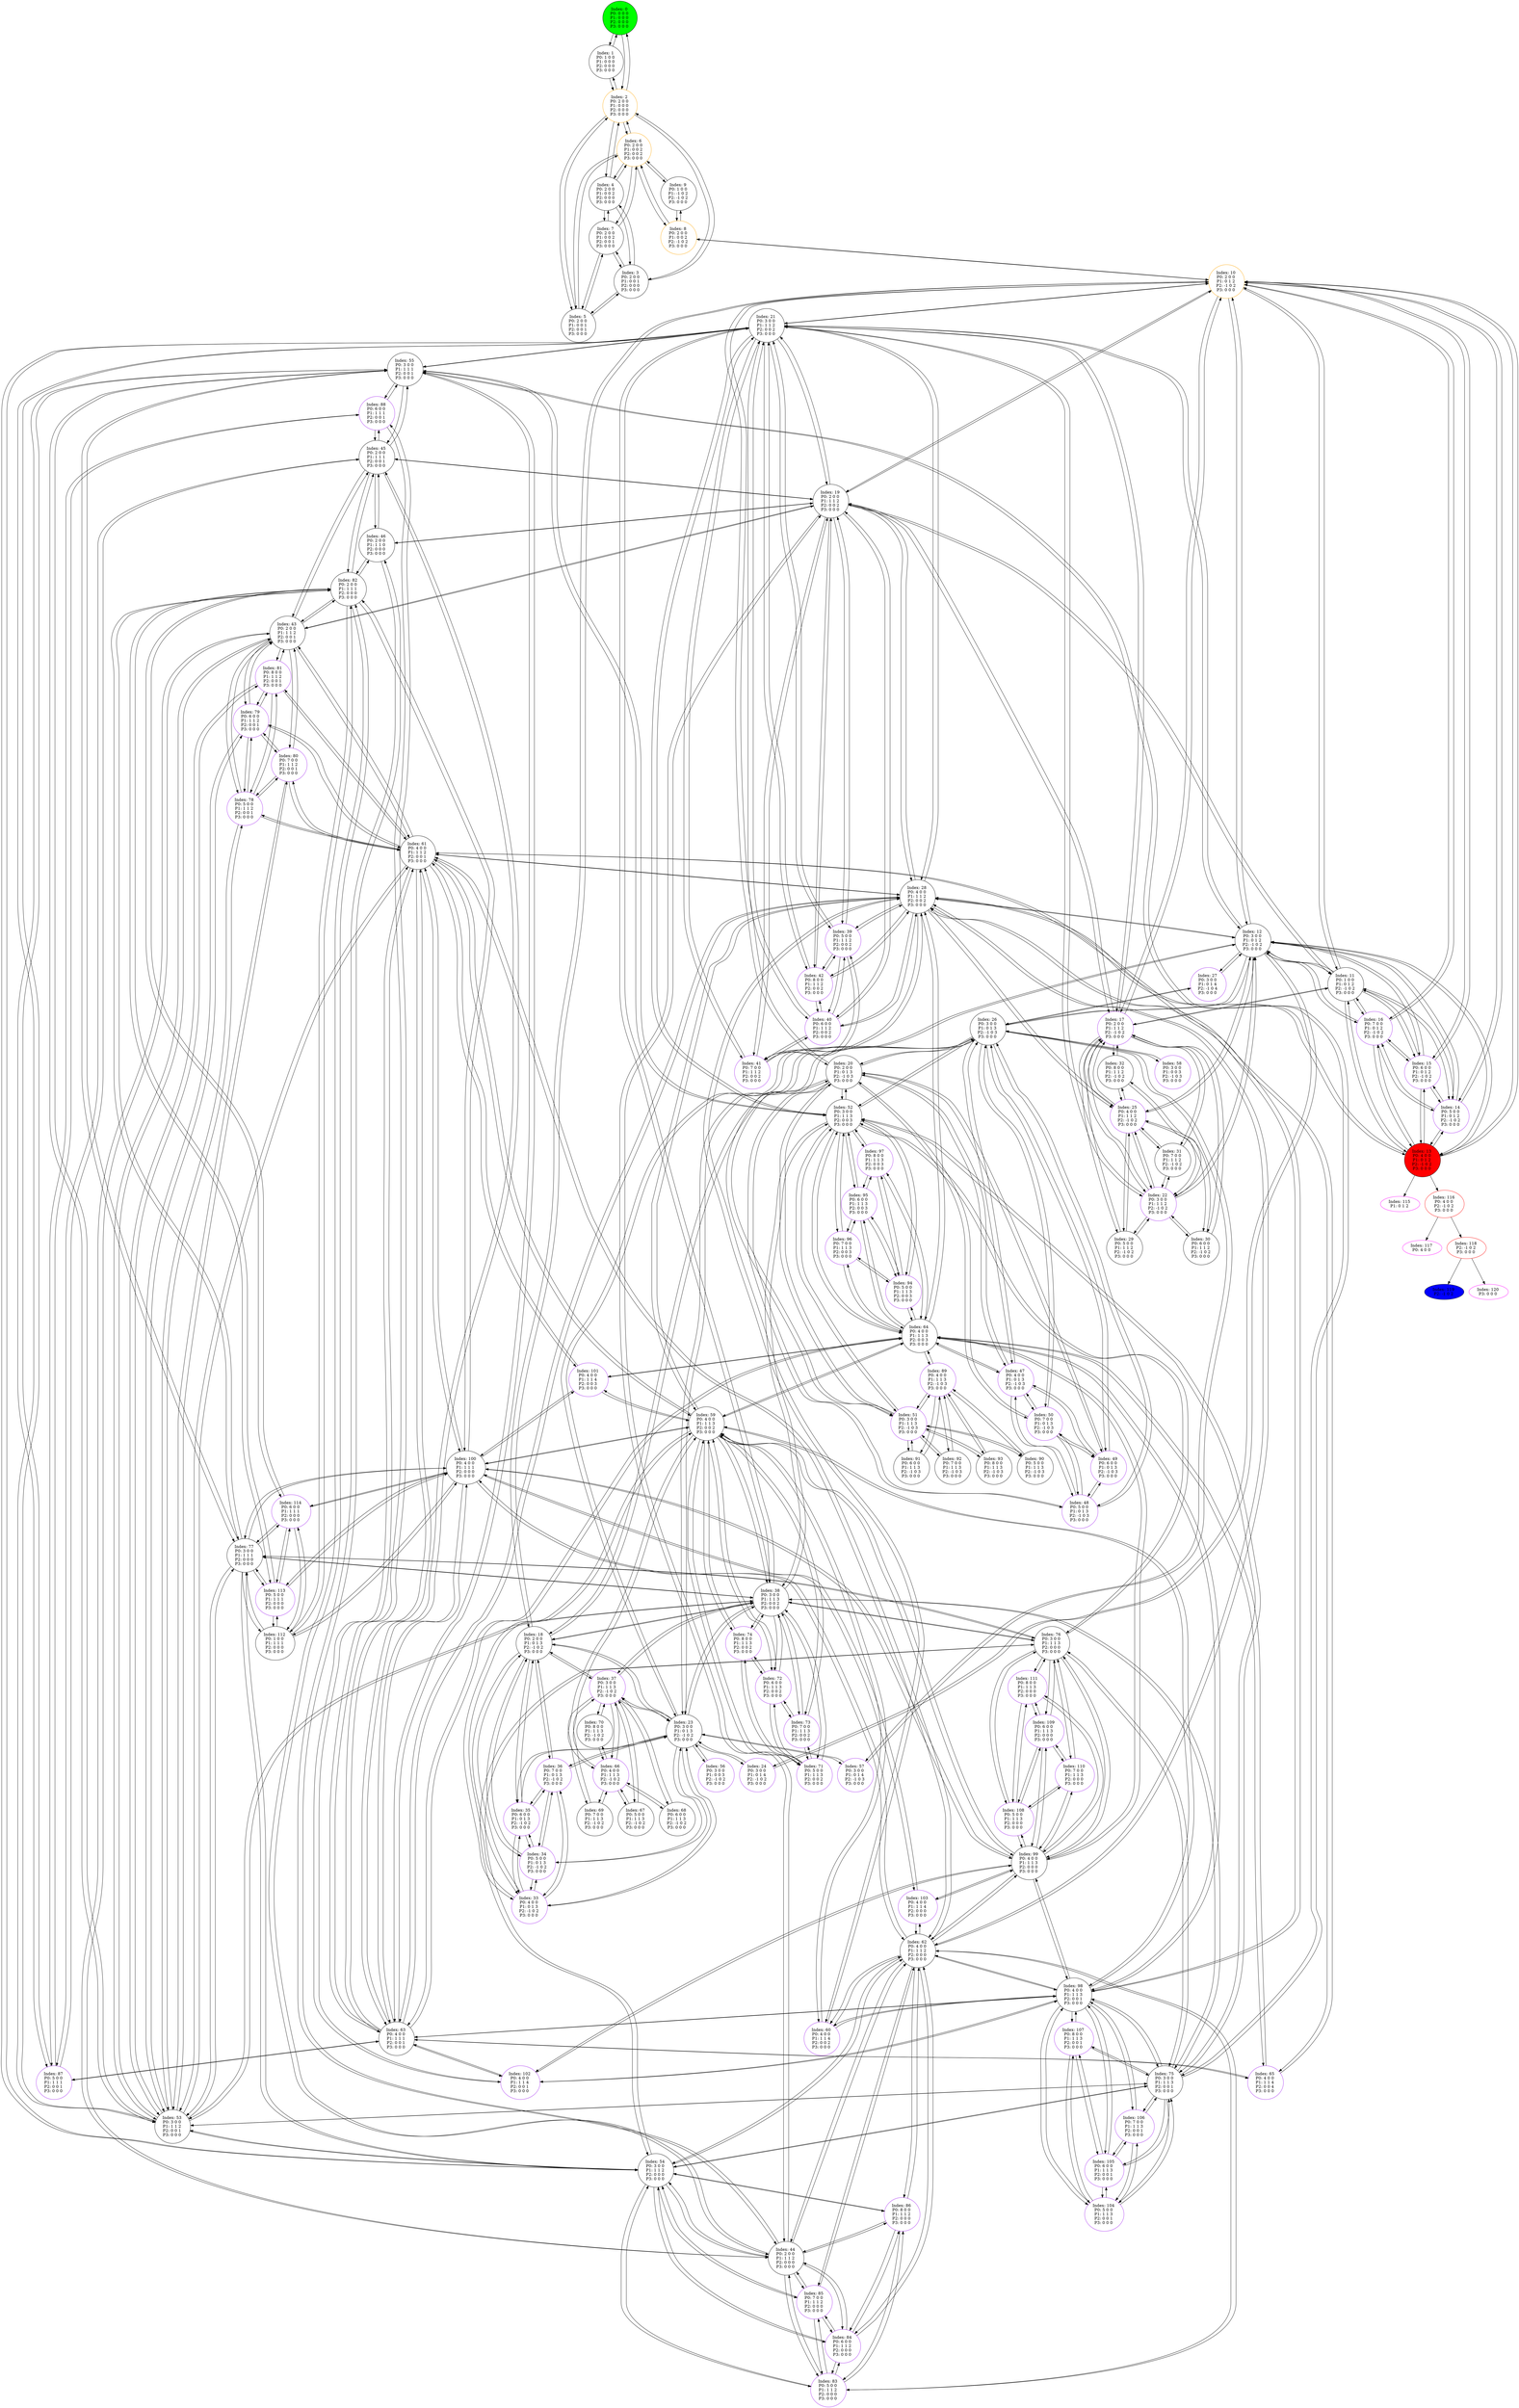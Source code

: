 digraph G {
color = "black"
0[label = "Index: 0 
P0: 0 0 0 
P1: 0 0 0 
P2: 0 0 0 
P3: 0 0 0 
", style="filled", fillcolor = "green"]
1[label = "Index: 1 
P0: 1 0 0 
P1: 0 0 0 
P2: 0 0 0 
P3: 0 0 0 
"]
2[label = "Index: 2 
P0: 2 0 0 
P1: 0 0 0 
P2: 0 0 0 
P3: 0 0 0 
", color = "orange"]
3[label = "Index: 3 
P0: 2 0 0 
P1: 0 0 1 
P2: 0 0 0 
P3: 0 0 0 
"]
4[label = "Index: 4 
P0: 2 0 0 
P1: 0 0 2 
P2: 0 0 0 
P3: 0 0 0 
"]
5[label = "Index: 5 
P0: 2 0 0 
P1: 0 0 1 
P2: 0 0 1 
P3: 0 0 0 
"]
6[label = "Index: 6 
P0: 2 0 0 
P1: 0 0 2 
P2: 0 0 2 
P3: 0 0 0 
", color = "orange"]
7[label = "Index: 7 
P0: 2 0 0 
P1: 0 0 2 
P2: 0 0 1 
P3: 0 0 0 
"]
8[label = "Index: 8 
P0: 2 0 0 
P1: 0 0 2 
P2: -1 0 2 
P3: 0 0 0 
", color = "orange"]
9[label = "Index: 9 
P0: 1 0 0 
P1: -1 0 2 
P2: -1 0 2 
P3: 0 0 0 
"]
10[label = "Index: 10 
P0: 2 0 0 
P1: 0 1 2 
P2: -1 0 2 
P3: 0 0 0 
", color = "orange"]
11[label = "Index: 11 
P0: 1 0 0 
P1: 0 1 2 
P2: -1 0 2 
P3: 0 0 0 
"]
12[label = "Index: 12 
P0: 3 0 0 
P1: 0 1 2 
P2: -1 0 2 
P3: 0 0 0 
"]
13[label = "Index: 13 
P0: 4 0 0 
P1: 0 1 2 
P2: -1 0 2 
P3: 0 0 0 
", style="filled", fillcolor = "red"]
14[label = "Index: 14 
P0: 5 0 0 
P1: 0 1 2 
P2: -1 0 2 
P3: 0 0 0 
", color = "purple"]
15[label = "Index: 15 
P0: 6 0 0 
P1: 0 1 2 
P2: -1 0 2 
P3: 0 0 0 
", color = "purple"]
16[label = "Index: 16 
P0: 7 0 0 
P1: 0 1 2 
P2: -1 0 2 
P3: 0 0 0 
", color = "purple"]
17[label = "Index: 17 
P0: 2 0 0 
P1: 1 1 2 
P2: -1 0 2 
P3: 0 0 0 
", color = "purple"]
18[label = "Index: 18 
P0: 2 0 0 
P1: 0 1 3 
P2: -1 0 2 
P3: 0 0 0 
"]
19[label = "Index: 19 
P0: 2 0 0 
P1: 1 1 2 
P2: 0 0 2 
P3: 0 0 0 
"]
20[label = "Index: 20 
P0: 2 0 0 
P1: 0 1 3 
P2: -1 0 3 
P3: 0 0 0 
"]
21[label = "Index: 21 
P0: 3 0 0 
P1: 1 1 2 
P2: 0 0 2 
P3: 0 0 0 
"]
22[label = "Index: 22 
P0: 3 0 0 
P1: 1 1 2 
P2: -1 0 2 
P3: 0 0 0 
", color = "purple"]
23[label = "Index: 23 
P0: 3 0 0 
P1: 0 1 3 
P2: -1 0 2 
P3: 0 0 0 
"]
24[label = "Index: 24 
P0: 3 0 0 
P1: 0 1 4 
P2: -1 0 2 
P3: 0 0 0 
", color = "purple"]
25[label = "Index: 25 
P0: 4 0 0 
P1: 1 1 2 
P2: -1 0 2 
P3: 0 0 0 
", color = "purple"]
26[label = "Index: 26 
P0: 3 0 0 
P1: 0 1 3 
P2: -1 0 3 
P3: 0 0 0 
"]
27[label = "Index: 27 
P0: 3 0 0 
P1: 0 1 4 
P2: -1 0 4 
P3: 0 0 0 
", color = "purple"]
28[label = "Index: 28 
P0: 4 0 0 
P1: 1 1 2 
P2: 0 0 2 
P3: 0 0 0 
"]
29[label = "Index: 29 
P0: 5 0 0 
P1: 1 1 2 
P2: -1 0 2 
P3: 0 0 0 
"]
30[label = "Index: 30 
P0: 6 0 0 
P1: 1 1 2 
P2: -1 0 2 
P3: 0 0 0 
"]
31[label = "Index: 31 
P0: 7 0 0 
P1: 1 1 2 
P2: -1 0 2 
P3: 0 0 0 
"]
32[label = "Index: 32 
P0: 8 0 0 
P1: 1 1 2 
P2: -1 0 2 
P3: 0 0 0 
"]
33[label = "Index: 33 
P0: 4 0 0 
P1: 0 1 3 
P2: -1 0 2 
P3: 0 0 0 
", color = "purple"]
34[label = "Index: 34 
P0: 5 0 0 
P1: 0 1 3 
P2: -1 0 2 
P3: 0 0 0 
", color = "purple"]
35[label = "Index: 35 
P0: 6 0 0 
P1: 0 1 3 
P2: -1 0 2 
P3: 0 0 0 
", color = "purple"]
36[label = "Index: 36 
P0: 7 0 0 
P1: 0 1 3 
P2: -1 0 2 
P3: 0 0 0 
", color = "purple"]
37[label = "Index: 37 
P0: 3 0 0 
P1: 1 1 3 
P2: -1 0 2 
P3: 0 0 0 
", color = "purple"]
38[label = "Index: 38 
P0: 3 0 0 
P1: 1 1 3 
P2: 0 0 2 
P3: 0 0 0 
"]
39[label = "Index: 39 
P0: 5 0 0 
P1: 1 1 2 
P2: 0 0 2 
P3: 0 0 0 
", color = "purple"]
40[label = "Index: 40 
P0: 6 0 0 
P1: 1 1 2 
P2: 0 0 2 
P3: 0 0 0 
", color = "purple"]
41[label = "Index: 41 
P0: 7 0 0 
P1: 1 1 2 
P2: 0 0 2 
P3: 0 0 0 
", color = "purple"]
42[label = "Index: 42 
P0: 8 0 0 
P1: 1 1 2 
P2: 0 0 2 
P3: 0 0 0 
", color = "purple"]
43[label = "Index: 43 
P0: 2 0 0 
P1: 1 1 2 
P2: 0 0 1 
P3: 0 0 0 
"]
44[label = "Index: 44 
P0: 2 0 0 
P1: 1 1 2 
P2: 0 0 0 
P3: 0 0 0 
"]
45[label = "Index: 45 
P0: 2 0 0 
P1: 1 1 1 
P2: 0 0 1 
P3: 0 0 0 
"]
46[label = "Index: 46 
P0: 2 0 0 
P1: 1 1 0 
P2: 0 0 0 
P3: 0 0 0 
"]
47[label = "Index: 47 
P0: 4 0 0 
P1: 0 1 3 
P2: -1 0 3 
P3: 0 0 0 
", color = "purple"]
48[label = "Index: 48 
P0: 5 0 0 
P1: 0 1 3 
P2: -1 0 3 
P3: 0 0 0 
", color = "purple"]
49[label = "Index: 49 
P0: 6 0 0 
P1: 0 1 3 
P2: -1 0 3 
P3: 0 0 0 
", color = "purple"]
50[label = "Index: 50 
P0: 7 0 0 
P1: 0 1 3 
P2: -1 0 3 
P3: 0 0 0 
", color = "purple"]
51[label = "Index: 51 
P0: 3 0 0 
P1: 1 1 3 
P2: -1 0 3 
P3: 0 0 0 
", color = "purple"]
52[label = "Index: 52 
P0: 3 0 0 
P1: 1 1 3 
P2: 0 0 3 
P3: 0 0 0 
"]
53[label = "Index: 53 
P0: 3 0 0 
P1: 1 1 2 
P2: 0 0 1 
P3: 0 0 0 
"]
54[label = "Index: 54 
P0: 3 0 0 
P1: 1 1 2 
P2: 0 0 0 
P3: 0 0 0 
"]
55[label = "Index: 55 
P0: 3 0 0 
P1: 1 1 1 
P2: 0 0 1 
P3: 0 0 0 
"]
56[label = "Index: 56 
P0: 3 0 0 
P1: 0 0 3 
P2: -1 0 2 
P3: 0 0 0 
", color = "purple"]
57[label = "Index: 57 
P0: 3 0 0 
P1: 0 1 4 
P2: -1 0 3 
P3: 0 0 0 
", color = "purple"]
58[label = "Index: 58 
P0: 3 0 0 
P1: 0 0 3 
P2: -1 0 3 
P3: 0 0 0 
", color = "purple"]
59[label = "Index: 59 
P0: 4 0 0 
P1: 1 1 3 
P2: 0 0 2 
P3: 0 0 0 
"]
60[label = "Index: 60 
P0: 4 0 0 
P1: 1 1 4 
P2: 0 0 2 
P3: 0 0 0 
", color = "purple"]
61[label = "Index: 61 
P0: 4 0 0 
P1: 1 1 2 
P2: 0 0 1 
P3: 0 0 0 
"]
62[label = "Index: 62 
P0: 4 0 0 
P1: 1 1 2 
P2: 0 0 0 
P3: 0 0 0 
"]
63[label = "Index: 63 
P0: 4 0 0 
P1: 1 1 1 
P2: 0 0 1 
P3: 0 0 0 
"]
64[label = "Index: 64 
P0: 4 0 0 
P1: 1 1 3 
P2: 0 0 3 
P3: 0 0 0 
"]
65[label = "Index: 65 
P0: 4 0 0 
P1: 1 1 4 
P2: 0 0 4 
P3: 0 0 0 
", color = "purple"]
66[label = "Index: 66 
P0: 4 0 0 
P1: 1 1 3 
P2: -1 0 2 
P3: 0 0 0 
", color = "purple"]
67[label = "Index: 67 
P0: 5 0 0 
P1: 1 1 3 
P2: -1 0 2 
P3: 0 0 0 
"]
68[label = "Index: 68 
P0: 6 0 0 
P1: 1 1 3 
P2: -1 0 2 
P3: 0 0 0 
"]
69[label = "Index: 69 
P0: 7 0 0 
P1: 1 1 3 
P2: -1 0 2 
P3: 0 0 0 
"]
70[label = "Index: 70 
P0: 8 0 0 
P1: 1 1 3 
P2: -1 0 2 
P3: 0 0 0 
"]
71[label = "Index: 71 
P0: 5 0 0 
P1: 1 1 3 
P2: 0 0 2 
P3: 0 0 0 
", color = "purple"]
72[label = "Index: 72 
P0: 6 0 0 
P1: 1 1 3 
P2: 0 0 2 
P3: 0 0 0 
", color = "purple"]
73[label = "Index: 73 
P0: 7 0 0 
P1: 1 1 3 
P2: 0 0 2 
P3: 0 0 0 
", color = "purple"]
74[label = "Index: 74 
P0: 8 0 0 
P1: 1 1 3 
P2: 0 0 2 
P3: 0 0 0 
", color = "purple"]
75[label = "Index: 75 
P0: 3 0 0 
P1: 1 1 3 
P2: 0 0 1 
P3: 0 0 0 
"]
76[label = "Index: 76 
P0: 3 0 0 
P1: 1 1 3 
P2: 0 0 0 
P3: 0 0 0 
"]
77[label = "Index: 77 
P0: 3 0 0 
P1: 1 1 1 
P2: 0 0 0 
P3: 0 0 0 
"]
78[label = "Index: 78 
P0: 5 0 0 
P1: 1 1 2 
P2: 0 0 1 
P3: 0 0 0 
", color = "purple"]
79[label = "Index: 79 
P0: 6 0 0 
P1: 1 1 2 
P2: 0 0 1 
P3: 0 0 0 
", color = "purple"]
80[label = "Index: 80 
P0: 7 0 0 
P1: 1 1 2 
P2: 0 0 1 
P3: 0 0 0 
", color = "purple"]
81[label = "Index: 81 
P0: 8 0 0 
P1: 1 1 2 
P2: 0 0 1 
P3: 0 0 0 
", color = "purple"]
82[label = "Index: 82 
P0: 2 0 0 
P1: 1 1 1 
P2: 0 0 0 
P3: 0 0 0 
"]
83[label = "Index: 83 
P0: 5 0 0 
P1: 1 1 2 
P2: 0 0 0 
P3: 0 0 0 
", color = "purple"]
84[label = "Index: 84 
P0: 6 0 0 
P1: 1 1 2 
P2: 0 0 0 
P3: 0 0 0 
", color = "purple"]
85[label = "Index: 85 
P0: 7 0 0 
P1: 1 1 2 
P2: 0 0 0 
P3: 0 0 0 
", color = "purple"]
86[label = "Index: 86 
P0: 8 0 0 
P1: 1 1 2 
P2: 0 0 0 
P3: 0 0 0 
", color = "purple"]
87[label = "Index: 87 
P0: 5 0 0 
P1: 1 1 1 
P2: 0 0 1 
P3: 0 0 0 
", color = "purple"]
88[label = "Index: 88 
P0: 6 0 0 
P1: 1 1 1 
P2: 0 0 1 
P3: 0 0 0 
", color = "purple"]
89[label = "Index: 89 
P0: 4 0 0 
P1: 1 1 3 
P2: -1 0 3 
P3: 0 0 0 
", color = "purple"]
90[label = "Index: 90 
P0: 5 0 0 
P1: 1 1 3 
P2: -1 0 3 
P3: 0 0 0 
"]
91[label = "Index: 91 
P0: 6 0 0 
P1: 1 1 3 
P2: -1 0 3 
P3: 0 0 0 
"]
92[label = "Index: 92 
P0: 7 0 0 
P1: 1 1 3 
P2: -1 0 3 
P3: 0 0 0 
"]
93[label = "Index: 93 
P0: 8 0 0 
P1: 1 1 3 
P2: -1 0 3 
P3: 0 0 0 
"]
94[label = "Index: 94 
P0: 5 0 0 
P1: 1 1 3 
P2: 0 0 3 
P3: 0 0 0 
", color = "purple"]
95[label = "Index: 95 
P0: 6 0 0 
P1: 1 1 3 
P2: 0 0 3 
P3: 0 0 0 
", color = "purple"]
96[label = "Index: 96 
P0: 7 0 0 
P1: 1 1 3 
P2: 0 0 3 
P3: 0 0 0 
", color = "purple"]
97[label = "Index: 97 
P0: 8 0 0 
P1: 1 1 3 
P2: 0 0 3 
P3: 0 0 0 
", color = "purple"]
98[label = "Index: 98 
P0: 4 0 0 
P1: 1 1 3 
P2: 0 0 1 
P3: 0 0 0 
"]
99[label = "Index: 99 
P0: 4 0 0 
P1: 1 1 3 
P2: 0 0 0 
P3: 0 0 0 
"]
100[label = "Index: 100 
P0: 4 0 0 
P1: 1 1 1 
P2: 0 0 0 
P3: 0 0 0 
"]
101[label = "Index: 101 
P0: 4 0 0 
P1: 1 1 4 
P2: 0 0 3 
P3: 0 0 0 
", color = "purple"]
102[label = "Index: 102 
P0: 4 0 0 
P1: 1 1 4 
P2: 0 0 1 
P3: 0 0 0 
", color = "purple"]
103[label = "Index: 103 
P0: 4 0 0 
P1: 1 1 4 
P2: 0 0 0 
P3: 0 0 0 
", color = "purple"]
104[label = "Index: 104 
P0: 5 0 0 
P1: 1 1 3 
P2: 0 0 1 
P3: 0 0 0 
", color = "purple"]
105[label = "Index: 105 
P0: 6 0 0 
P1: 1 1 3 
P2: 0 0 1 
P3: 0 0 0 
", color = "purple"]
106[label = "Index: 106 
P0: 7 0 0 
P1: 1 1 3 
P2: 0 0 1 
P3: 0 0 0 
", color = "purple"]
107[label = "Index: 107 
P0: 8 0 0 
P1: 1 1 3 
P2: 0 0 1 
P3: 0 0 0 
", color = "purple"]
108[label = "Index: 108 
P0: 5 0 0 
P1: 1 1 3 
P2: 0 0 0 
P3: 0 0 0 
", color = "purple"]
109[label = "Index: 109 
P0: 6 0 0 
P1: 1 1 3 
P2: 0 0 0 
P3: 0 0 0 
", color = "purple"]
110[label = "Index: 110 
P0: 7 0 0 
P1: 1 1 3 
P2: 0 0 0 
P3: 0 0 0 
", color = "purple"]
111[label = "Index: 111 
P0: 8 0 0 
P1: 1 1 3 
P2: 0 0 0 
P3: 0 0 0 
", color = "purple"]
112[label = "Index: 112 
P0: 1 0 0 
P1: 1 1 1 
P2: 0 0 0 
P3: 0 0 0 
"]
113[label = "Index: 113 
P0: 5 0 0 
P1: 1 1 1 
P2: 0 0 0 
P3: 0 0 0 
", color = "purple"]
114[label = "Index: 114 
P0: 6 0 0 
P1: 1 1 1 
P2: 0 0 0 
P3: 0 0 0 
", color = "purple"]
115[label = "Index: 115 
P1: 0 1 2 
", color = "fuchsia"]
116[label = "Index: 116 
P0: 4 0 0 
P2: -1 0 2 
P3: 0 0 0 
", color = "red"]
117[label = "Index: 117 
P0: 4 0 0 
", color = "fuchsia"]
118[label = "Index: 118 
P2: -1 0 2 
P3: 0 0 0 
", color = "red"]
119[label = "Index: 119 
P2: -1 0 2 
", style="filled", fillcolor = "blue"]
120[label = "Index: 120 
P3: 0 0 0 
", color = "fuchsia"]
0 -> 1
0 -> 2

1 -> 0
1 -> 2

2 -> 0
2 -> 1
2 -> 3
2 -> 4
2 -> 5
2 -> 6

3 -> 2
3 -> 4
3 -> 5
3 -> 7

4 -> 2
4 -> 3
4 -> 7
4 -> 6

5 -> 2
5 -> 3
5 -> 7
5 -> 6

6 -> 2
6 -> 4
6 -> 5
6 -> 8
6 -> 7
6 -> 9

7 -> 3
7 -> 4
7 -> 5
7 -> 6

8 -> 6
8 -> 10
8 -> 9

9 -> 6
9 -> 8

10 -> 8
10 -> 11
10 -> 12
10 -> 13
10 -> 14
10 -> 15
10 -> 16
10 -> 17
10 -> 18
10 -> 19
10 -> 20
10 -> 21

11 -> 10
11 -> 12
11 -> 13
11 -> 14
11 -> 15
11 -> 16
11 -> 17
11 -> 19

12 -> 10
12 -> 11
12 -> 13
12 -> 14
12 -> 15
12 -> 16
12 -> 22
12 -> 23
12 -> 24
12 -> 25
12 -> 21
12 -> 26
12 -> 27
12 -> 28

13 -> 10
13 -> 11
13 -> 12
13 -> 14
13 -> 15
13 -> 16
13 -> 28
13 -> 116
13 -> 115

14 -> 10
14 -> 11
14 -> 12
14 -> 13
14 -> 15
14 -> 16

15 -> 10
15 -> 11
15 -> 12
15 -> 13
15 -> 14
15 -> 16

16 -> 10
16 -> 11
16 -> 12
16 -> 13
16 -> 14
16 -> 15

17 -> 10
17 -> 11
17 -> 22
17 -> 25
17 -> 29
17 -> 30
17 -> 31
17 -> 32
17 -> 19
17 -> 21

18 -> 10
18 -> 23
18 -> 33
18 -> 34
18 -> 35
18 -> 36
18 -> 37
18 -> 20
18 -> 38

19 -> 10
19 -> 11
19 -> 21
19 -> 28
19 -> 39
19 -> 40
19 -> 41
19 -> 42
19 -> 17
19 -> 43
19 -> 44
19 -> 45
19 -> 46

20 -> 10
20 -> 18
20 -> 26
20 -> 47
20 -> 48
20 -> 49
20 -> 50
20 -> 51
20 -> 52

21 -> 10
21 -> 12
21 -> 19
21 -> 28
21 -> 39
21 -> 40
21 -> 41
21 -> 42
21 -> 38
21 -> 22
21 -> 53
21 -> 54
21 -> 17
21 -> 55
21 -> 52

22 -> 12
22 -> 17
22 -> 21
22 -> 25
22 -> 29
22 -> 30
22 -> 31
22 -> 32

23 -> 12
23 -> 18
23 -> 33
23 -> 34
23 -> 35
23 -> 36
23 -> 37
23 -> 56
23 -> 24
23 -> 26
23 -> 38
23 -> 57

24 -> 12
24 -> 23

25 -> 12
25 -> 17
25 -> 22
25 -> 29
25 -> 30
25 -> 31
25 -> 32
25 -> 28

26 -> 12
26 -> 20
26 -> 23
26 -> 47
26 -> 48
26 -> 49
26 -> 50
26 -> 51
26 -> 58
26 -> 57
26 -> 52
26 -> 27

27 -> 12
27 -> 26

28 -> 12
28 -> 19
28 -> 21
28 -> 39
28 -> 40
28 -> 41
28 -> 42
28 -> 59
28 -> 60
28 -> 25
28 -> 61
28 -> 62
28 -> 13
28 -> 63
28 -> 64
28 -> 65

29 -> 17
29 -> 22
29 -> 25

30 -> 17
30 -> 22
30 -> 25

31 -> 17
31 -> 22
31 -> 25

32 -> 17
32 -> 22
32 -> 25

33 -> 18
33 -> 23
33 -> 34
33 -> 35
33 -> 36
33 -> 59

34 -> 18
34 -> 23
34 -> 33
34 -> 35
34 -> 36

35 -> 18
35 -> 23
35 -> 33
35 -> 34
35 -> 36

36 -> 18
36 -> 23
36 -> 33
36 -> 34
36 -> 35

37 -> 18
37 -> 23
37 -> 66
37 -> 67
37 -> 68
37 -> 69
37 -> 70
37 -> 38

38 -> 18
38 -> 21
38 -> 23
38 -> 59
38 -> 71
38 -> 72
38 -> 73
38 -> 74
38 -> 37
38 -> 75
38 -> 76
38 -> 52
38 -> 53
38 -> 77

39 -> 19
39 -> 21
39 -> 28
39 -> 40
39 -> 41
39 -> 42

40 -> 19
40 -> 21
40 -> 28
40 -> 39
40 -> 41
40 -> 42

41 -> 19
41 -> 21
41 -> 28
41 -> 39
41 -> 40

42 -> 19
42 -> 21
42 -> 28
42 -> 39
42 -> 40

43 -> 19
43 -> 53
43 -> 61
43 -> 78
43 -> 79
43 -> 80
43 -> 81
43 -> 45
43 -> 44
43 -> 82

44 -> 19
44 -> 43
44 -> 54
44 -> 62
44 -> 83
44 -> 84
44 -> 85
44 -> 86
44 -> 82
44 -> 46

45 -> 19
45 -> 43
45 -> 55
45 -> 63
45 -> 87
45 -> 88
45 -> 82
45 -> 46

46 -> 19
46 -> 44
46 -> 45
46 -> 82

47 -> 20
47 -> 26
47 -> 48
47 -> 49
47 -> 50
47 -> 64

48 -> 20
48 -> 26
48 -> 47
48 -> 49
48 -> 50

49 -> 20
49 -> 26
49 -> 47
49 -> 48
49 -> 50

50 -> 20
50 -> 26
50 -> 47
50 -> 48
50 -> 49

51 -> 20
51 -> 26
51 -> 89
51 -> 90
51 -> 91
51 -> 92
51 -> 93
51 -> 52

52 -> 20
52 -> 21
52 -> 26
52 -> 38
52 -> 64
52 -> 94
52 -> 95
52 -> 96
52 -> 97
52 -> 51
52 -> 75
52 -> 76
52 -> 55

53 -> 21
53 -> 38
53 -> 43
53 -> 61
53 -> 78
53 -> 79
53 -> 80
53 -> 81
53 -> 55
53 -> 75
53 -> 54
53 -> 77

54 -> 21
54 -> 44
54 -> 53
54 -> 62
54 -> 83
54 -> 84
54 -> 85
54 -> 86
54 -> 77
54 -> 76
54 -> 75

55 -> 21
55 -> 45
55 -> 52
55 -> 53
55 -> 63
55 -> 87
55 -> 88
55 -> 75
55 -> 77

56 -> 23

57 -> 23
57 -> 26

58 -> 26

59 -> 28
59 -> 38
59 -> 71
59 -> 72
59 -> 73
59 -> 74
59 -> 60
59 -> 66
59 -> 98
59 -> 99
59 -> 64
59 -> 33
59 -> 61
59 -> 100
59 -> 101

60 -> 28
60 -> 59
60 -> 62
60 -> 98

61 -> 28
61 -> 43
61 -> 53
61 -> 59
61 -> 78
61 -> 79
61 -> 80
61 -> 81
61 -> 63
61 -> 98
61 -> 102
61 -> 62
61 -> 100
61 -> 101

62 -> 28
62 -> 44
62 -> 54
62 -> 61
62 -> 83
62 -> 84
62 -> 85
62 -> 86
62 -> 100
62 -> 99
62 -> 103
62 -> 98
62 -> 60

63 -> 28
63 -> 45
63 -> 55
63 -> 61
63 -> 87
63 -> 88
63 -> 98
63 -> 102
63 -> 100
63 -> 64
63 -> 65

64 -> 28
64 -> 52
64 -> 59
64 -> 63
64 -> 94
64 -> 95
64 -> 96
64 -> 97
64 -> 101
64 -> 89
64 -> 98
64 -> 99
64 -> 47
64 -> 65

65 -> 28
65 -> 63
65 -> 64

66 -> 37
66 -> 59
66 -> 67
66 -> 68
66 -> 69
66 -> 70

67 -> 37
67 -> 66

68 -> 37
68 -> 66

69 -> 37
69 -> 66

70 -> 37
70 -> 66

71 -> 38
71 -> 59
71 -> 72
71 -> 73
71 -> 74

72 -> 38
72 -> 59
72 -> 71
72 -> 73
72 -> 74

73 -> 38
73 -> 59
73 -> 71
73 -> 72

74 -> 38
74 -> 59
74 -> 71
74 -> 72

75 -> 38
75 -> 52
75 -> 53
75 -> 54
75 -> 55
75 -> 98
75 -> 104
75 -> 105
75 -> 106
75 -> 107
75 -> 76

76 -> 38
76 -> 52
76 -> 54
76 -> 75
76 -> 99
76 -> 108
76 -> 109
76 -> 110
76 -> 111
76 -> 77

77 -> 38
77 -> 53
77 -> 54
77 -> 55
77 -> 76
77 -> 82
77 -> 112
77 -> 100
77 -> 113
77 -> 114

78 -> 43
78 -> 53
78 -> 61
78 -> 79
78 -> 80
78 -> 81

79 -> 43
79 -> 53
79 -> 61
79 -> 78
79 -> 80
79 -> 81

80 -> 43
80 -> 53
80 -> 61
80 -> 78
80 -> 79

81 -> 43
81 -> 53
81 -> 61
81 -> 78
81 -> 79

82 -> 43
82 -> 44
82 -> 45
82 -> 46
82 -> 77
82 -> 112
82 -> 100
82 -> 113
82 -> 114

83 -> 44
83 -> 54
83 -> 62
83 -> 84
83 -> 85
83 -> 86

84 -> 44
84 -> 54
84 -> 62
84 -> 83
84 -> 85
84 -> 86

85 -> 44
85 -> 54
85 -> 62
85 -> 83
85 -> 84

86 -> 44
86 -> 54
86 -> 62
86 -> 83
86 -> 84

87 -> 45
87 -> 55
87 -> 63
87 -> 88

88 -> 45
88 -> 55
88 -> 63
88 -> 87

89 -> 51
89 -> 64
89 -> 90
89 -> 91
89 -> 92
89 -> 93

90 -> 51
90 -> 89

91 -> 51
91 -> 89

92 -> 51
92 -> 89

93 -> 51
93 -> 89

94 -> 52
94 -> 64
94 -> 95
94 -> 96
94 -> 97

95 -> 52
95 -> 64
95 -> 94
95 -> 96
95 -> 97

96 -> 52
96 -> 64
96 -> 94
96 -> 95

97 -> 52
97 -> 64
97 -> 94
97 -> 95

98 -> 59
98 -> 61
98 -> 62
98 -> 63
98 -> 64
98 -> 75
98 -> 104
98 -> 105
98 -> 106
98 -> 107
98 -> 102
98 -> 99
98 -> 60

99 -> 59
99 -> 62
99 -> 64
99 -> 76
99 -> 98
99 -> 108
99 -> 109
99 -> 110
99 -> 111
99 -> 100
99 -> 103
99 -> 102

100 -> 59
100 -> 61
100 -> 62
100 -> 63
100 -> 77
100 -> 82
100 -> 99
100 -> 112
100 -> 113
100 -> 114
100 -> 103
100 -> 101

101 -> 59
101 -> 61
101 -> 64
101 -> 100

102 -> 61
102 -> 63
102 -> 98
102 -> 99

103 -> 62
103 -> 99
103 -> 100

104 -> 75
104 -> 98
104 -> 105
104 -> 106
104 -> 107

105 -> 75
105 -> 98
105 -> 104
105 -> 106
105 -> 107

106 -> 75
106 -> 98
106 -> 104
106 -> 105

107 -> 75
107 -> 98
107 -> 104
107 -> 105

108 -> 76
108 -> 99
108 -> 109
108 -> 110
108 -> 111

109 -> 76
109 -> 99
109 -> 108
109 -> 110
109 -> 111

110 -> 76
110 -> 99
110 -> 108
110 -> 109

111 -> 76
111 -> 99
111 -> 108
111 -> 109

112 -> 77
112 -> 82
112 -> 100
112 -> 113
112 -> 114

113 -> 77
113 -> 82
113 -> 100
113 -> 112
113 -> 114

114 -> 77
114 -> 82
114 -> 100
114 -> 112
114 -> 113

116 -> 118
116 -> 117

118 -> 120
118 -> 119

}
